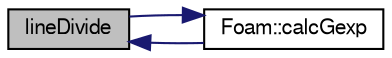 digraph "lineDivide"
{
  bgcolor="transparent";
  edge [fontname="FreeSans",fontsize="10",labelfontname="FreeSans",labelfontsize="10"];
  node [fontname="FreeSans",fontsize="10",shape=record];
  rankdir="LR";
  Node8 [label="lineDivide",height=0.2,width=0.4,color="black", fillcolor="grey75", style="filled", fontcolor="black"];
  Node8 -> Node9 [dir="back",color="midnightblue",fontsize="10",style="solid",fontname="FreeSans"];
  Node9 [label="Foam::calcGexp",height=0.2,width=0.4,color="black",URL="$a21124.html#a73a7a15a32caa315a04c611853d9bcf2",tooltip="Calculate the geometric expension factor from the expansion ratio. "];
  Node9 -> Node8 [dir="back",color="midnightblue",fontsize="10",style="solid",fontname="FreeSans"];
}
